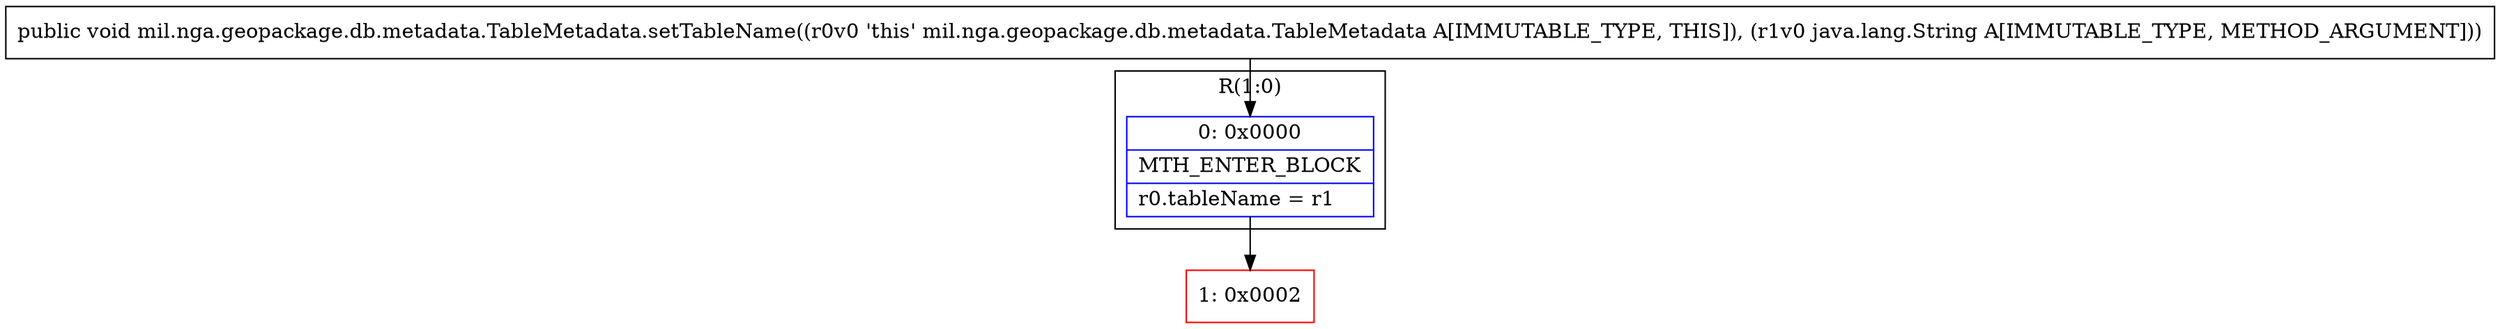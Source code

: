 digraph "CFG formil.nga.geopackage.db.metadata.TableMetadata.setTableName(Ljava\/lang\/String;)V" {
subgraph cluster_Region_36965297 {
label = "R(1:0)";
node [shape=record,color=blue];
Node_0 [shape=record,label="{0\:\ 0x0000|MTH_ENTER_BLOCK\l|r0.tableName = r1\l}"];
}
Node_1 [shape=record,color=red,label="{1\:\ 0x0002}"];
MethodNode[shape=record,label="{public void mil.nga.geopackage.db.metadata.TableMetadata.setTableName((r0v0 'this' mil.nga.geopackage.db.metadata.TableMetadata A[IMMUTABLE_TYPE, THIS]), (r1v0 java.lang.String A[IMMUTABLE_TYPE, METHOD_ARGUMENT])) }"];
MethodNode -> Node_0;
Node_0 -> Node_1;
}

